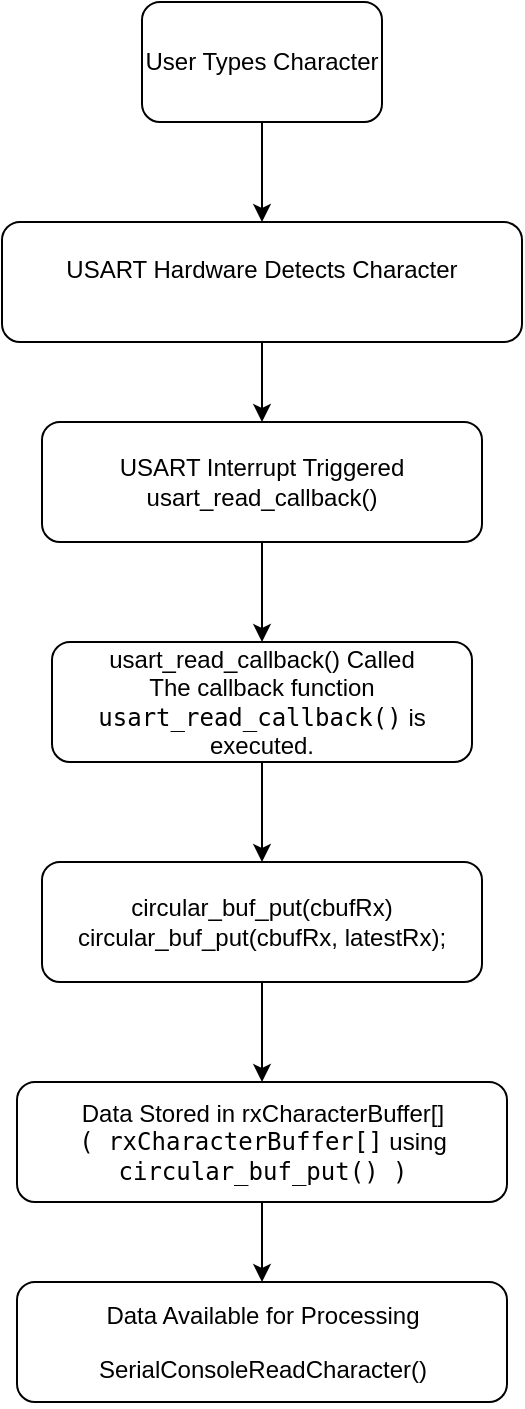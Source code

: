 <mxfile version="26.1.1">
  <diagram name="Page-1" id="XLpaBEAwb_9NrUKoJNVA">
    <mxGraphModel dx="1026" dy="650" grid="1" gridSize="10" guides="1" tooltips="1" connect="1" arrows="1" fold="1" page="1" pageScale="1" pageWidth="1169" pageHeight="827" math="0" shadow="0">
      <root>
        <mxCell id="0" />
        <mxCell id="1" parent="0" />
        <mxCell id="J9qqaUEDhFQQ4p0MvBKk-10" style="edgeStyle=orthogonalEdgeStyle;rounded=0;orthogonalLoop=1;jettySize=auto;html=1;exitX=0.5;exitY=1;exitDx=0;exitDy=0;entryX=0.5;entryY=0;entryDx=0;entryDy=0;" edge="1" parent="1" source="J9qqaUEDhFQQ4p0MvBKk-1" target="J9qqaUEDhFQQ4p0MvBKk-3">
          <mxGeometry relative="1" as="geometry" />
        </mxCell>
        <mxCell id="J9qqaUEDhFQQ4p0MvBKk-1" value="User Types Character" style="rounded=1;whiteSpace=wrap;html=1;align=center;" vertex="1" parent="1">
          <mxGeometry x="410" y="80" width="120" height="60" as="geometry" />
        </mxCell>
        <mxCell id="J9qqaUEDhFQQ4p0MvBKk-11" style="edgeStyle=orthogonalEdgeStyle;rounded=0;orthogonalLoop=1;jettySize=auto;html=1;exitX=0.5;exitY=1;exitDx=0;exitDy=0;" edge="1" parent="1" source="J9qqaUEDhFQQ4p0MvBKk-3" target="J9qqaUEDhFQQ4p0MvBKk-5">
          <mxGeometry relative="1" as="geometry" />
        </mxCell>
        <mxCell id="J9qqaUEDhFQQ4p0MvBKk-3" value="" style="rounded=1;whiteSpace=wrap;html=1;" vertex="1" parent="1">
          <mxGeometry x="340" y="190" width="260" height="60" as="geometry" />
        </mxCell>
        <mxCell id="J9qqaUEDhFQQ4p0MvBKk-4" value="USART Hardware Detects Character" style="text;whiteSpace=wrap;html=1;align=center;" vertex="1" parent="1">
          <mxGeometry x="355" y="200" width="230" height="40" as="geometry" />
        </mxCell>
        <mxCell id="J9qqaUEDhFQQ4p0MvBKk-12" value="" style="edgeStyle=orthogonalEdgeStyle;rounded=0;orthogonalLoop=1;jettySize=auto;html=1;" edge="1" parent="1" source="J9qqaUEDhFQQ4p0MvBKk-5" target="J9qqaUEDhFQQ4p0MvBKk-6">
          <mxGeometry relative="1" as="geometry" />
        </mxCell>
        <mxCell id="J9qqaUEDhFQQ4p0MvBKk-5" value="USART Interrupt Triggered&lt;div&gt;usart_read_callback()&lt;/div&gt;" style="rounded=1;whiteSpace=wrap;html=1;" vertex="1" parent="1">
          <mxGeometry x="360" y="290" width="220" height="60" as="geometry" />
        </mxCell>
        <mxCell id="J9qqaUEDhFQQ4p0MvBKk-13" value="" style="edgeStyle=orthogonalEdgeStyle;rounded=0;orthogonalLoop=1;jettySize=auto;html=1;" edge="1" parent="1" source="J9qqaUEDhFQQ4p0MvBKk-6" target="J9qqaUEDhFQQ4p0MvBKk-7">
          <mxGeometry relative="1" as="geometry" />
        </mxCell>
        <mxCell id="J9qqaUEDhFQQ4p0MvBKk-6" value="usart_read_callback() Called&lt;div&gt;The callback function &lt;code data-end=&quot;557&quot; data-start=&quot;534&quot;&gt;usart_read_callback()&lt;/code&gt; is executed.&lt;/div&gt;" style="rounded=1;whiteSpace=wrap;html=1;" vertex="1" parent="1">
          <mxGeometry x="365" y="400" width="210" height="60" as="geometry" />
        </mxCell>
        <mxCell id="J9qqaUEDhFQQ4p0MvBKk-14" value="" style="edgeStyle=orthogonalEdgeStyle;rounded=0;orthogonalLoop=1;jettySize=auto;html=1;" edge="1" parent="1" source="J9qqaUEDhFQQ4p0MvBKk-7" target="J9qqaUEDhFQQ4p0MvBKk-8">
          <mxGeometry relative="1" as="geometry" />
        </mxCell>
        <mxCell id="J9qqaUEDhFQQ4p0MvBKk-7" value="circular_buf_put(cbufRx)&lt;div&gt;&lt;div&gt;circular_buf_put(cbufRx, latestRx);&lt;/div&gt;&lt;/div&gt;" style="rounded=1;whiteSpace=wrap;html=1;" vertex="1" parent="1">
          <mxGeometry x="360" y="510" width="220" height="60" as="geometry" />
        </mxCell>
        <mxCell id="J9qqaUEDhFQQ4p0MvBKk-15" value="" style="edgeStyle=orthogonalEdgeStyle;rounded=0;orthogonalLoop=1;jettySize=auto;html=1;" edge="1" parent="1" source="J9qqaUEDhFQQ4p0MvBKk-8" target="J9qqaUEDhFQQ4p0MvBKk-9">
          <mxGeometry relative="1" as="geometry" />
        </mxCell>
        <mxCell id="J9qqaUEDhFQQ4p0MvBKk-8" value="Data Stored in rxCharacterBuffer[]&lt;div&gt;&lt;code data-end=&quot;967&quot; data-start=&quot;946&quot;&gt;( rxCharacterBuffer[]&lt;/code&gt; using &lt;code data-end=&quot;994&quot; data-start=&quot;974&quot;&gt;circular_buf_put() )&lt;/code&gt;&lt;/div&gt;" style="rounded=1;whiteSpace=wrap;html=1;" vertex="1" parent="1">
          <mxGeometry x="347.5" y="620" width="245" height="60" as="geometry" />
        </mxCell>
        <mxCell id="J9qqaUEDhFQQ4p0MvBKk-9" value="&lt;p data-end=&quot;1081&quot; data-start=&quot;1046&quot;&gt;&lt;span data-end=&quot;1079&quot; data-start=&quot;1046&quot;&gt;Data Available for Processing&lt;/span&gt;&lt;/p&gt;&lt;p data-end=&quot;1081&quot; data-start=&quot;1046&quot;&gt;&lt;span data-end=&quot;1079&quot; data-start=&quot;1046&quot;&gt;SerialConsoleReadCharacter()&lt;/span&gt;&lt;/p&gt;" style="rounded=1;whiteSpace=wrap;html=1;" vertex="1" parent="1">
          <mxGeometry x="347.5" y="720" width="245" height="60" as="geometry" />
        </mxCell>
      </root>
    </mxGraphModel>
  </diagram>
</mxfile>
